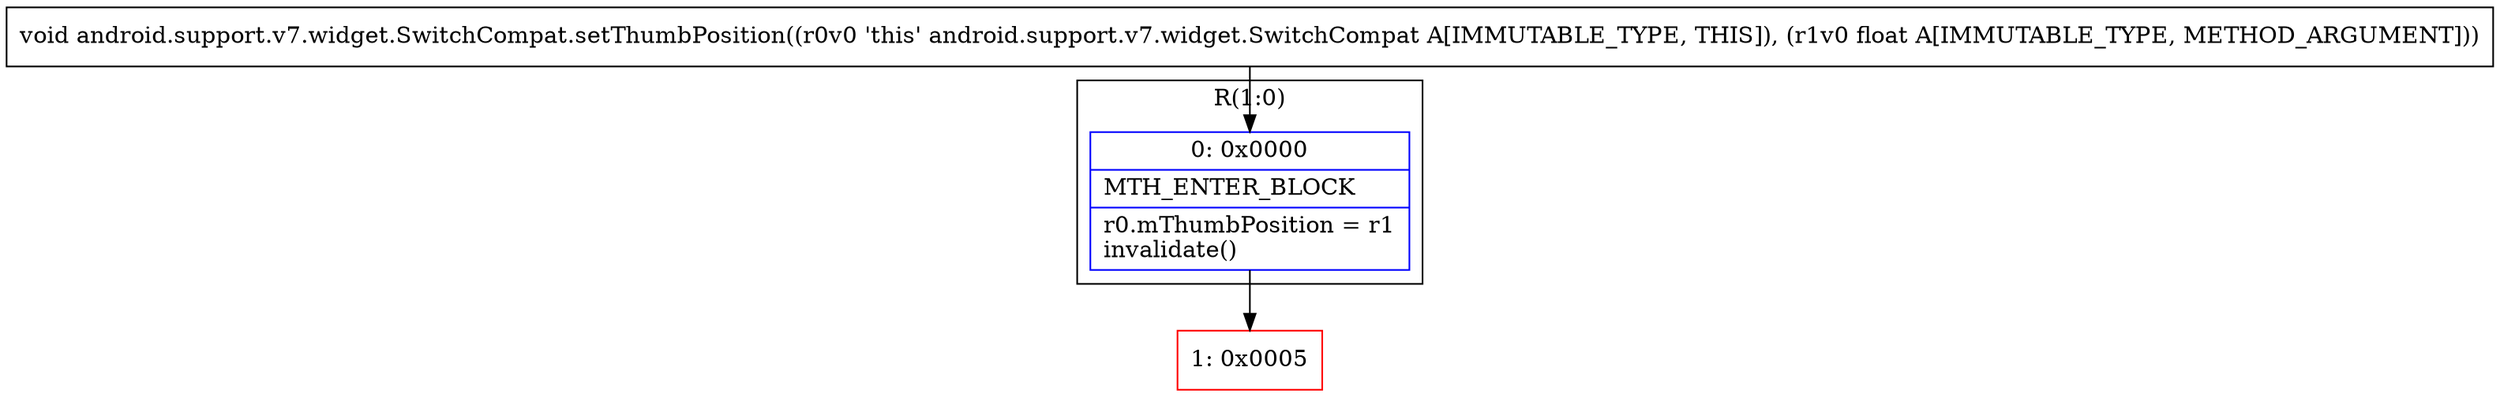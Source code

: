 digraph "CFG forandroid.support.v7.widget.SwitchCompat.setThumbPosition(F)V" {
subgraph cluster_Region_1317590815 {
label = "R(1:0)";
node [shape=record,color=blue];
Node_0 [shape=record,label="{0\:\ 0x0000|MTH_ENTER_BLOCK\l|r0.mThumbPosition = r1\linvalidate()\l}"];
}
Node_1 [shape=record,color=red,label="{1\:\ 0x0005}"];
MethodNode[shape=record,label="{void android.support.v7.widget.SwitchCompat.setThumbPosition((r0v0 'this' android.support.v7.widget.SwitchCompat A[IMMUTABLE_TYPE, THIS]), (r1v0 float A[IMMUTABLE_TYPE, METHOD_ARGUMENT])) }"];
MethodNode -> Node_0;
Node_0 -> Node_1;
}

